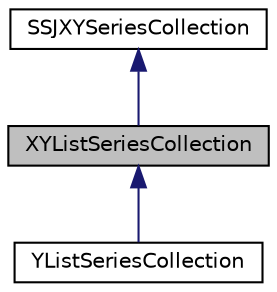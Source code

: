 digraph "XYListSeriesCollection"
{
 // INTERACTIVE_SVG=YES
  bgcolor="transparent";
  edge [fontname="Helvetica",fontsize="10",labelfontname="Helvetica",labelfontsize="10"];
  node [fontname="Helvetica",fontsize="10",shape=record];
  Node0 [label="XYListSeriesCollection",height=0.2,width=0.4,color="black", fillcolor="grey75", style="filled", fontcolor="black"];
  Node1 -> Node0 [dir="back",color="midnightblue",fontsize="10",style="solid",fontname="Helvetica"];
  Node1 [label="SSJXYSeriesCollection",height=0.2,width=0.4,color="black",URL="$d2/d77/classumontreal_1_1ssj_1_1charts_1_1SSJXYSeriesCollection.html",tooltip="Stores data used in a XYChart. "];
  Node0 -> Node2 [dir="back",color="midnightblue",fontsize="10",style="solid",fontname="Helvetica"];
  Node2 [label="YListSeriesCollection",height=0.2,width=0.4,color="black",URL="$d0/d45/classumontreal_1_1ssj_1_1charts_1_1YListSeriesCollection.html",tooltip="This class extends umontreal.ssj.charts.XYListSeriesCollection. "];
}
